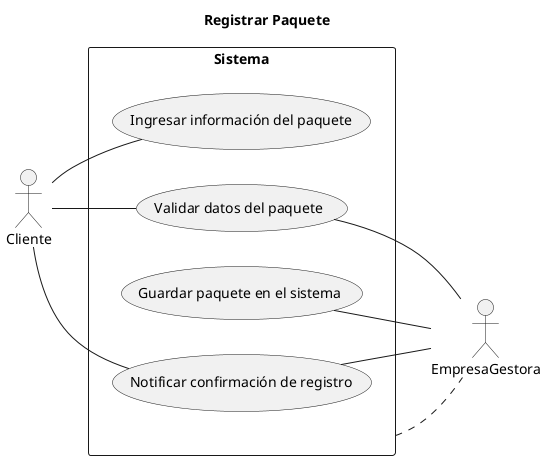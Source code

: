 @startuml Diagrama Caso Uso 1

title Registrar Paquete

left to right direction
skinparam packageStyle rectangle

actor Cliente as c
actor EmpresaGestora as e

rectangle Sistema {
  usecase "Ingresar información del paquete" as UC1
  usecase "Validar datos del paquete" as UC2
  usecase "Guardar paquete en el sistema" as UC3
  usecase "Notificar confirmación de registro" as UC4
}

Sistema .. e

c -right- UC1
c -- UC2
e -left- UC2
e -left- UC3
e -left- UC4
c -- UC4

@enduml
